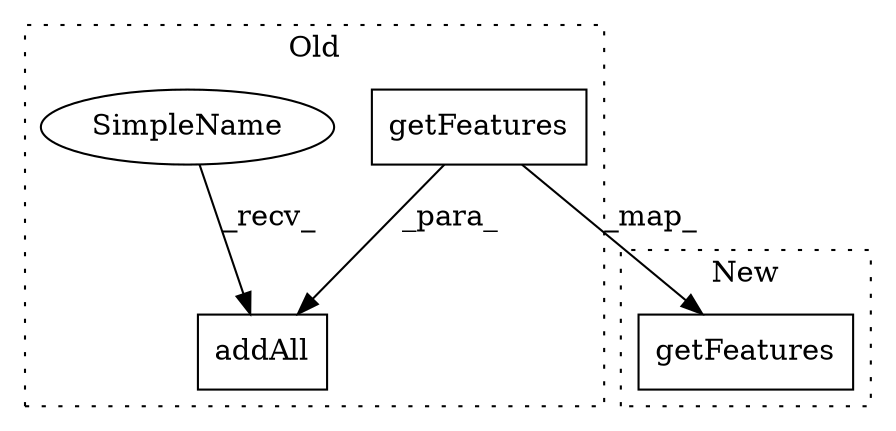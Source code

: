 digraph G {
subgraph cluster0 {
1 [label="getFeatures" a="32" s="10967" l="13" shape="box"];
3 [label="addAll" a="32" s="10946,10980" l="7,1" shape="box"];
4 [label="SimpleName" a="42" s="10937" l="8" shape="ellipse"];
label = "Old";
style="dotted";
}
subgraph cluster1 {
2 [label="getFeatures" a="32" s="10944" l="13" shape="box"];
label = "New";
style="dotted";
}
1 -> 2 [label="_map_"];
1 -> 3 [label="_para_"];
4 -> 3 [label="_recv_"];
}